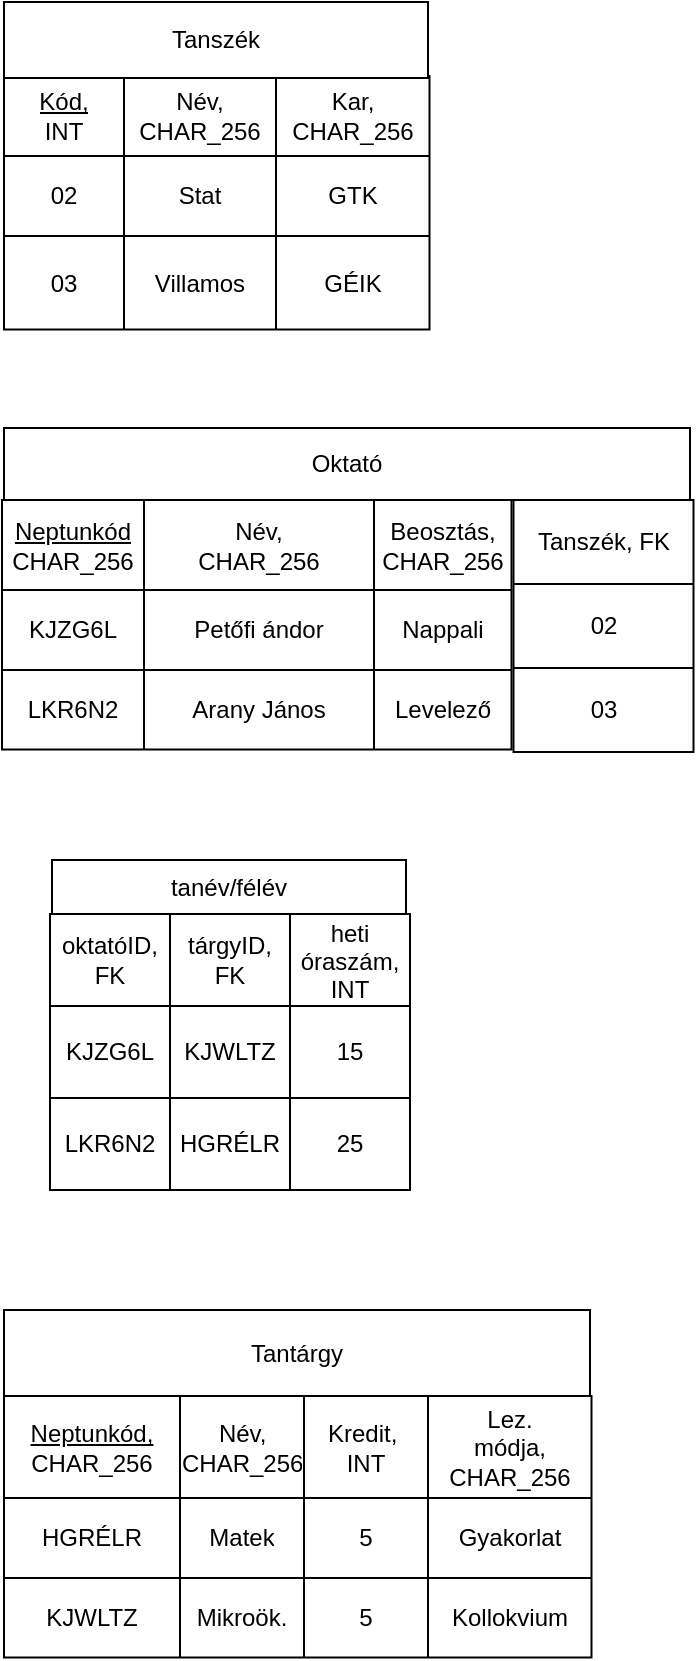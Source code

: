 <mxfile version="24.7.17">
  <diagram name="1 oldal" id="eRB78kxdA_-acVtaI3r9">
    <mxGraphModel dx="872" dy="1229" grid="0" gridSize="10" guides="1" tooltips="1" connect="1" arrows="1" fold="1" page="0" pageScale="1" pageWidth="827" pageHeight="1169" math="0" shadow="0">
      <root>
        <mxCell id="0" />
        <mxCell id="1" parent="0" />
        <mxCell id="7Y2KfVwibz40B6zg1a-U-26" value="" style="shape=table;startSize=0;container=1;collapsible=0;childLayout=tableLayout;" vertex="1" parent="1">
          <mxGeometry x="-43" y="-154" width="212.75" height="126.75" as="geometry" />
        </mxCell>
        <mxCell id="7Y2KfVwibz40B6zg1a-U-27" value="" style="shape=tableRow;horizontal=0;startSize=0;swimlaneHead=0;swimlaneBody=0;strokeColor=inherit;top=0;left=0;bottom=0;right=0;collapsible=0;dropTarget=0;fillColor=none;points=[[0,0.5],[1,0.5]];portConstraint=eastwest;" vertex="1" parent="7Y2KfVwibz40B6zg1a-U-26">
          <mxGeometry width="212.75" height="40" as="geometry" />
        </mxCell>
        <mxCell id="7Y2KfVwibz40B6zg1a-U-28" value="&lt;u&gt;Kód,&lt;/u&gt;&lt;div&gt;INT&lt;/div&gt;" style="shape=partialRectangle;html=1;whiteSpace=wrap;connectable=0;strokeColor=inherit;overflow=hidden;fillColor=none;top=0;left=0;bottom=0;right=0;pointerEvents=1;" vertex="1" parent="7Y2KfVwibz40B6zg1a-U-27">
          <mxGeometry width="60" height="40" as="geometry">
            <mxRectangle width="60" height="40" as="alternateBounds" />
          </mxGeometry>
        </mxCell>
        <mxCell id="7Y2KfVwibz40B6zg1a-U-29" value="Név,&lt;div&gt;CHAR_256&lt;br&gt;&lt;/div&gt;" style="shape=partialRectangle;html=1;whiteSpace=wrap;connectable=0;strokeColor=inherit;overflow=hidden;fillColor=none;top=0;left=0;bottom=0;right=0;pointerEvents=1;" vertex="1" parent="7Y2KfVwibz40B6zg1a-U-27">
          <mxGeometry x="60" width="76" height="40" as="geometry">
            <mxRectangle width="76" height="40" as="alternateBounds" />
          </mxGeometry>
        </mxCell>
        <mxCell id="7Y2KfVwibz40B6zg1a-U-30" value="Kar,&lt;div&gt;CHAR_256&lt;br&gt;&lt;/div&gt;" style="shape=partialRectangle;html=1;whiteSpace=wrap;connectable=0;strokeColor=inherit;overflow=hidden;fillColor=none;top=0;left=0;bottom=0;right=0;pointerEvents=1;" vertex="1" parent="7Y2KfVwibz40B6zg1a-U-27">
          <mxGeometry x="136" width="77" height="40" as="geometry">
            <mxRectangle width="77" height="40" as="alternateBounds" />
          </mxGeometry>
        </mxCell>
        <mxCell id="7Y2KfVwibz40B6zg1a-U-31" value="" style="shape=tableRow;horizontal=0;startSize=0;swimlaneHead=0;swimlaneBody=0;strokeColor=inherit;top=0;left=0;bottom=0;right=0;collapsible=0;dropTarget=0;fillColor=none;points=[[0,0.5],[1,0.5]];portConstraint=eastwest;" vertex="1" parent="7Y2KfVwibz40B6zg1a-U-26">
          <mxGeometry y="40" width="212.75" height="40" as="geometry" />
        </mxCell>
        <mxCell id="7Y2KfVwibz40B6zg1a-U-32" value="02" style="shape=partialRectangle;html=1;whiteSpace=wrap;connectable=0;strokeColor=inherit;overflow=hidden;fillColor=none;top=0;left=0;bottom=0;right=0;pointerEvents=1;" vertex="1" parent="7Y2KfVwibz40B6zg1a-U-31">
          <mxGeometry width="60" height="40" as="geometry">
            <mxRectangle width="60" height="40" as="alternateBounds" />
          </mxGeometry>
        </mxCell>
        <mxCell id="7Y2KfVwibz40B6zg1a-U-33" value="Stat" style="shape=partialRectangle;html=1;whiteSpace=wrap;connectable=0;strokeColor=inherit;overflow=hidden;fillColor=none;top=0;left=0;bottom=0;right=0;pointerEvents=1;" vertex="1" parent="7Y2KfVwibz40B6zg1a-U-31">
          <mxGeometry x="60" width="76" height="40" as="geometry">
            <mxRectangle width="76" height="40" as="alternateBounds" />
          </mxGeometry>
        </mxCell>
        <mxCell id="7Y2KfVwibz40B6zg1a-U-34" value="GTK" style="shape=partialRectangle;html=1;whiteSpace=wrap;connectable=0;strokeColor=inherit;overflow=hidden;fillColor=none;top=0;left=0;bottom=0;right=0;pointerEvents=1;" vertex="1" parent="7Y2KfVwibz40B6zg1a-U-31">
          <mxGeometry x="136" width="77" height="40" as="geometry">
            <mxRectangle width="77" height="40" as="alternateBounds" />
          </mxGeometry>
        </mxCell>
        <mxCell id="7Y2KfVwibz40B6zg1a-U-35" value="" style="shape=tableRow;horizontal=0;startSize=0;swimlaneHead=0;swimlaneBody=0;strokeColor=inherit;top=0;left=0;bottom=0;right=0;collapsible=0;dropTarget=0;fillColor=none;points=[[0,0.5],[1,0.5]];portConstraint=eastwest;" vertex="1" parent="7Y2KfVwibz40B6zg1a-U-26">
          <mxGeometry y="80" width="212.75" height="47" as="geometry" />
        </mxCell>
        <mxCell id="7Y2KfVwibz40B6zg1a-U-36" value="03" style="shape=partialRectangle;html=1;whiteSpace=wrap;connectable=0;strokeColor=inherit;overflow=hidden;fillColor=none;top=0;left=0;bottom=0;right=0;pointerEvents=1;" vertex="1" parent="7Y2KfVwibz40B6zg1a-U-35">
          <mxGeometry width="60" height="47" as="geometry">
            <mxRectangle width="60" height="47" as="alternateBounds" />
          </mxGeometry>
        </mxCell>
        <mxCell id="7Y2KfVwibz40B6zg1a-U-37" value="Villamos" style="shape=partialRectangle;html=1;whiteSpace=wrap;connectable=0;strokeColor=inherit;overflow=hidden;fillColor=none;top=0;left=0;bottom=0;right=0;pointerEvents=1;" vertex="1" parent="7Y2KfVwibz40B6zg1a-U-35">
          <mxGeometry x="60" width="76" height="47" as="geometry">
            <mxRectangle width="76" height="47" as="alternateBounds" />
          </mxGeometry>
        </mxCell>
        <mxCell id="7Y2KfVwibz40B6zg1a-U-38" value="&#xa;&lt;span style=&quot;color: rgb(0, 0, 0); font-family: Helvetica; font-size: 12px; font-style: normal; font-variant-ligatures: normal; font-variant-caps: normal; font-weight: 400; letter-spacing: normal; orphans: 2; text-align: center; text-indent: 0px; text-transform: none; widows: 2; word-spacing: 0px; -webkit-text-stroke-width: 0px; white-space: normal; background-color: rgb(255, 255, 255); text-decoration-thickness: initial; text-decoration-style: initial; text-decoration-color: initial; display: inline !important; float: none;&quot;&gt;GÉIK&lt;/span&gt;&#xa;&#xa;" style="shape=partialRectangle;html=1;whiteSpace=wrap;connectable=0;strokeColor=inherit;overflow=hidden;fillColor=none;top=0;left=0;bottom=0;right=0;pointerEvents=1;" vertex="1" parent="7Y2KfVwibz40B6zg1a-U-35">
          <mxGeometry x="136" width="77" height="47" as="geometry">
            <mxRectangle width="77" height="47" as="alternateBounds" />
          </mxGeometry>
        </mxCell>
        <mxCell id="7Y2KfVwibz40B6zg1a-U-40" value="" style="shape=table;startSize=0;container=1;collapsible=0;childLayout=tableLayout;" vertex="1" parent="1">
          <mxGeometry x="-44" y="58" width="254.75" height="124.75" as="geometry" />
        </mxCell>
        <mxCell id="7Y2KfVwibz40B6zg1a-U-41" value="" style="shape=tableRow;horizontal=0;startSize=0;swimlaneHead=0;swimlaneBody=0;strokeColor=inherit;top=0;left=0;bottom=0;right=0;collapsible=0;dropTarget=0;fillColor=none;points=[[0,0.5],[1,0.5]];portConstraint=eastwest;" vertex="1" parent="7Y2KfVwibz40B6zg1a-U-40">
          <mxGeometry width="254.75" height="45" as="geometry" />
        </mxCell>
        <mxCell id="7Y2KfVwibz40B6zg1a-U-42" value="&lt;u&gt;Neptunkód&lt;/u&gt;&lt;div&gt;CHAR_256&lt;u&gt;&lt;br&gt;&lt;/u&gt;&lt;/div&gt;" style="shape=partialRectangle;html=1;whiteSpace=wrap;connectable=0;strokeColor=inherit;overflow=hidden;fillColor=none;top=0;left=0;bottom=0;right=0;pointerEvents=1;" vertex="1" parent="7Y2KfVwibz40B6zg1a-U-41">
          <mxGeometry width="71" height="45" as="geometry">
            <mxRectangle width="71" height="45" as="alternateBounds" />
          </mxGeometry>
        </mxCell>
        <mxCell id="7Y2KfVwibz40B6zg1a-U-43" value="Név,&lt;div&gt;CHAR_256&lt;/div&gt;" style="shape=partialRectangle;html=1;whiteSpace=wrap;connectable=0;strokeColor=inherit;overflow=hidden;fillColor=none;top=0;left=0;bottom=0;right=0;pointerEvents=1;" vertex="1" parent="7Y2KfVwibz40B6zg1a-U-41">
          <mxGeometry x="71" width="115" height="45" as="geometry">
            <mxRectangle width="115" height="45" as="alternateBounds" />
          </mxGeometry>
        </mxCell>
        <mxCell id="7Y2KfVwibz40B6zg1a-U-44" value="Beosztás,&lt;div&gt;CHAR_256&lt;/div&gt;" style="shape=partialRectangle;html=1;whiteSpace=wrap;connectable=0;strokeColor=inherit;overflow=hidden;fillColor=none;top=0;left=0;bottom=0;right=0;pointerEvents=1;" vertex="1" parent="7Y2KfVwibz40B6zg1a-U-41">
          <mxGeometry x="186" width="69" height="45" as="geometry">
            <mxRectangle width="69" height="45" as="alternateBounds" />
          </mxGeometry>
        </mxCell>
        <mxCell id="7Y2KfVwibz40B6zg1a-U-45" value="" style="shape=tableRow;horizontal=0;startSize=0;swimlaneHead=0;swimlaneBody=0;strokeColor=inherit;top=0;left=0;bottom=0;right=0;collapsible=0;dropTarget=0;fillColor=none;points=[[0,0.5],[1,0.5]];portConstraint=eastwest;" vertex="1" parent="7Y2KfVwibz40B6zg1a-U-40">
          <mxGeometry y="45" width="254.75" height="40" as="geometry" />
        </mxCell>
        <mxCell id="7Y2KfVwibz40B6zg1a-U-46" value="KJZG6L" style="shape=partialRectangle;html=1;whiteSpace=wrap;connectable=0;strokeColor=inherit;overflow=hidden;fillColor=none;top=0;left=0;bottom=0;right=0;pointerEvents=1;" vertex="1" parent="7Y2KfVwibz40B6zg1a-U-45">
          <mxGeometry width="71" height="40" as="geometry">
            <mxRectangle width="71" height="40" as="alternateBounds" />
          </mxGeometry>
        </mxCell>
        <mxCell id="7Y2KfVwibz40B6zg1a-U-47" value="Petőfi ándor" style="shape=partialRectangle;html=1;whiteSpace=wrap;connectable=0;strokeColor=inherit;overflow=hidden;fillColor=none;top=0;left=0;bottom=0;right=0;pointerEvents=1;" vertex="1" parent="7Y2KfVwibz40B6zg1a-U-45">
          <mxGeometry x="71" width="115" height="40" as="geometry">
            <mxRectangle width="115" height="40" as="alternateBounds" />
          </mxGeometry>
        </mxCell>
        <mxCell id="7Y2KfVwibz40B6zg1a-U-48" value="Nappali" style="shape=partialRectangle;html=1;whiteSpace=wrap;connectable=0;strokeColor=inherit;overflow=hidden;fillColor=none;top=0;left=0;bottom=0;right=0;pointerEvents=1;" vertex="1" parent="7Y2KfVwibz40B6zg1a-U-45">
          <mxGeometry x="186" width="69" height="40" as="geometry">
            <mxRectangle width="69" height="40" as="alternateBounds" />
          </mxGeometry>
        </mxCell>
        <mxCell id="7Y2KfVwibz40B6zg1a-U-49" value="" style="shape=tableRow;horizontal=0;startSize=0;swimlaneHead=0;swimlaneBody=0;strokeColor=inherit;top=0;left=0;bottom=0;right=0;collapsible=0;dropTarget=0;fillColor=none;points=[[0,0.5],[1,0.5]];portConstraint=eastwest;" vertex="1" parent="7Y2KfVwibz40B6zg1a-U-40">
          <mxGeometry y="85" width="254.75" height="40" as="geometry" />
        </mxCell>
        <mxCell id="7Y2KfVwibz40B6zg1a-U-50" value="LKR6N2" style="shape=partialRectangle;html=1;whiteSpace=wrap;connectable=0;strokeColor=inherit;overflow=hidden;fillColor=none;top=0;left=0;bottom=0;right=0;pointerEvents=1;" vertex="1" parent="7Y2KfVwibz40B6zg1a-U-49">
          <mxGeometry width="71" height="40" as="geometry">
            <mxRectangle width="71" height="40" as="alternateBounds" />
          </mxGeometry>
        </mxCell>
        <mxCell id="7Y2KfVwibz40B6zg1a-U-51" value="Arany János" style="shape=partialRectangle;html=1;whiteSpace=wrap;connectable=0;strokeColor=inherit;overflow=hidden;fillColor=none;top=0;left=0;bottom=0;right=0;pointerEvents=1;" vertex="1" parent="7Y2KfVwibz40B6zg1a-U-49">
          <mxGeometry x="71" width="115" height="40" as="geometry">
            <mxRectangle width="115" height="40" as="alternateBounds" />
          </mxGeometry>
        </mxCell>
        <mxCell id="7Y2KfVwibz40B6zg1a-U-52" value="Levelező" style="shape=partialRectangle;html=1;whiteSpace=wrap;connectable=0;strokeColor=inherit;overflow=hidden;fillColor=none;top=0;left=0;bottom=0;right=0;pointerEvents=1;" vertex="1" parent="7Y2KfVwibz40B6zg1a-U-49">
          <mxGeometry x="186" width="69" height="40" as="geometry">
            <mxRectangle width="69" height="40" as="alternateBounds" />
          </mxGeometry>
        </mxCell>
        <mxCell id="7Y2KfVwibz40B6zg1a-U-55" value="" style="shape=table;startSize=0;container=1;collapsible=0;childLayout=tableLayout;" vertex="1" parent="1">
          <mxGeometry x="-43" y="506" width="293.75" height="130.75" as="geometry" />
        </mxCell>
        <mxCell id="7Y2KfVwibz40B6zg1a-U-56" value="" style="shape=tableRow;horizontal=0;startSize=0;swimlaneHead=0;swimlaneBody=0;strokeColor=inherit;top=0;left=0;bottom=0;right=0;collapsible=0;dropTarget=0;fillColor=none;points=[[0,0.5],[1,0.5]];portConstraint=eastwest;" vertex="1" parent="7Y2KfVwibz40B6zg1a-U-55">
          <mxGeometry width="293.75" height="51" as="geometry" />
        </mxCell>
        <mxCell id="7Y2KfVwibz40B6zg1a-U-57" value="&lt;u&gt;Neptunkód,&lt;/u&gt;&lt;div&gt;CHAR_256&lt;/div&gt;" style="shape=partialRectangle;html=1;whiteSpace=wrap;connectable=0;strokeColor=inherit;overflow=hidden;fillColor=none;top=0;left=0;bottom=0;right=0;pointerEvents=1;" vertex="1" parent="7Y2KfVwibz40B6zg1a-U-56">
          <mxGeometry width="88" height="51" as="geometry">
            <mxRectangle width="88" height="51" as="alternateBounds" />
          </mxGeometry>
        </mxCell>
        <mxCell id="7Y2KfVwibz40B6zg1a-U-58" value="Név,&lt;div&gt;CHAR_256&lt;/div&gt;" style="shape=partialRectangle;html=1;whiteSpace=wrap;connectable=0;strokeColor=inherit;overflow=hidden;fillColor=none;top=0;left=0;bottom=0;right=0;pointerEvents=1;" vertex="1" parent="7Y2KfVwibz40B6zg1a-U-56">
          <mxGeometry x="88" width="62" height="51" as="geometry">
            <mxRectangle width="62" height="51" as="alternateBounds" />
          </mxGeometry>
        </mxCell>
        <mxCell id="7Y2KfVwibz40B6zg1a-U-59" value="Kredit,&amp;nbsp;&lt;div&gt;INT&lt;/div&gt;" style="shape=partialRectangle;html=1;whiteSpace=wrap;connectable=0;strokeColor=inherit;overflow=hidden;fillColor=none;top=0;left=0;bottom=0;right=0;pointerEvents=1;" vertex="1" parent="7Y2KfVwibz40B6zg1a-U-56">
          <mxGeometry x="150" width="62" height="51" as="geometry">
            <mxRectangle width="62" height="51" as="alternateBounds" />
          </mxGeometry>
        </mxCell>
        <mxCell id="7Y2KfVwibz40B6zg1a-U-60" value="Lez.&lt;div&gt;módja,&lt;/div&gt;&lt;div&gt;CHAR_256&lt;/div&gt;" style="shape=partialRectangle;html=1;whiteSpace=wrap;connectable=0;strokeColor=inherit;overflow=hidden;fillColor=none;top=0;left=0;bottom=0;right=0;pointerEvents=1;" vertex="1" parent="7Y2KfVwibz40B6zg1a-U-56">
          <mxGeometry x="212" width="82" height="51" as="geometry">
            <mxRectangle width="82" height="51" as="alternateBounds" />
          </mxGeometry>
        </mxCell>
        <mxCell id="7Y2KfVwibz40B6zg1a-U-61" value="" style="shape=tableRow;horizontal=0;startSize=0;swimlaneHead=0;swimlaneBody=0;strokeColor=inherit;top=0;left=0;bottom=0;right=0;collapsible=0;dropTarget=0;fillColor=none;points=[[0,0.5],[1,0.5]];portConstraint=eastwest;" vertex="1" parent="7Y2KfVwibz40B6zg1a-U-55">
          <mxGeometry y="51" width="293.75" height="40" as="geometry" />
        </mxCell>
        <mxCell id="7Y2KfVwibz40B6zg1a-U-62" value="HGRÉLR" style="shape=partialRectangle;html=1;whiteSpace=wrap;connectable=0;strokeColor=inherit;overflow=hidden;fillColor=none;top=0;left=0;bottom=0;right=0;pointerEvents=1;" vertex="1" parent="7Y2KfVwibz40B6zg1a-U-61">
          <mxGeometry width="88" height="40" as="geometry">
            <mxRectangle width="88" height="40" as="alternateBounds" />
          </mxGeometry>
        </mxCell>
        <mxCell id="7Y2KfVwibz40B6zg1a-U-63" value="Matek" style="shape=partialRectangle;html=1;whiteSpace=wrap;connectable=0;strokeColor=inherit;overflow=hidden;fillColor=none;top=0;left=0;bottom=0;right=0;pointerEvents=1;" vertex="1" parent="7Y2KfVwibz40B6zg1a-U-61">
          <mxGeometry x="88" width="62" height="40" as="geometry">
            <mxRectangle width="62" height="40" as="alternateBounds" />
          </mxGeometry>
        </mxCell>
        <mxCell id="7Y2KfVwibz40B6zg1a-U-64" value="5" style="shape=partialRectangle;html=1;whiteSpace=wrap;connectable=0;strokeColor=inherit;overflow=hidden;fillColor=none;top=0;left=0;bottom=0;right=0;pointerEvents=1;" vertex="1" parent="7Y2KfVwibz40B6zg1a-U-61">
          <mxGeometry x="150" width="62" height="40" as="geometry">
            <mxRectangle width="62" height="40" as="alternateBounds" />
          </mxGeometry>
        </mxCell>
        <mxCell id="7Y2KfVwibz40B6zg1a-U-65" value="Gyakorlat" style="shape=partialRectangle;html=1;whiteSpace=wrap;connectable=0;strokeColor=inherit;overflow=hidden;fillColor=none;top=0;left=0;bottom=0;right=0;pointerEvents=1;" vertex="1" parent="7Y2KfVwibz40B6zg1a-U-61">
          <mxGeometry x="212" width="82" height="40" as="geometry">
            <mxRectangle width="82" height="40" as="alternateBounds" />
          </mxGeometry>
        </mxCell>
        <mxCell id="7Y2KfVwibz40B6zg1a-U-66" value="" style="shape=tableRow;horizontal=0;startSize=0;swimlaneHead=0;swimlaneBody=0;strokeColor=inherit;top=0;left=0;bottom=0;right=0;collapsible=0;dropTarget=0;fillColor=none;points=[[0,0.5],[1,0.5]];portConstraint=eastwest;" vertex="1" parent="7Y2KfVwibz40B6zg1a-U-55">
          <mxGeometry y="91" width="293.75" height="40" as="geometry" />
        </mxCell>
        <mxCell id="7Y2KfVwibz40B6zg1a-U-67" value="KJWLTZ" style="shape=partialRectangle;html=1;whiteSpace=wrap;connectable=0;strokeColor=inherit;overflow=hidden;fillColor=none;top=0;left=0;bottom=0;right=0;pointerEvents=1;" vertex="1" parent="7Y2KfVwibz40B6zg1a-U-66">
          <mxGeometry width="88" height="40" as="geometry">
            <mxRectangle width="88" height="40" as="alternateBounds" />
          </mxGeometry>
        </mxCell>
        <mxCell id="7Y2KfVwibz40B6zg1a-U-68" value="Mikroök." style="shape=partialRectangle;html=1;whiteSpace=wrap;connectable=0;strokeColor=inherit;overflow=hidden;fillColor=none;top=0;left=0;bottom=0;right=0;pointerEvents=1;" vertex="1" parent="7Y2KfVwibz40B6zg1a-U-66">
          <mxGeometry x="88" width="62" height="40" as="geometry">
            <mxRectangle width="62" height="40" as="alternateBounds" />
          </mxGeometry>
        </mxCell>
        <mxCell id="7Y2KfVwibz40B6zg1a-U-69" value="5" style="shape=partialRectangle;html=1;whiteSpace=wrap;connectable=0;strokeColor=inherit;overflow=hidden;fillColor=none;top=0;left=0;bottom=0;right=0;pointerEvents=1;" vertex="1" parent="7Y2KfVwibz40B6zg1a-U-66">
          <mxGeometry x="150" width="62" height="40" as="geometry">
            <mxRectangle width="62" height="40" as="alternateBounds" />
          </mxGeometry>
        </mxCell>
        <mxCell id="7Y2KfVwibz40B6zg1a-U-70" value="Kollokvium" style="shape=partialRectangle;html=1;whiteSpace=wrap;connectable=0;strokeColor=inherit;overflow=hidden;fillColor=none;top=0;left=0;bottom=0;right=0;pointerEvents=1;" vertex="1" parent="7Y2KfVwibz40B6zg1a-U-66">
          <mxGeometry x="212" width="82" height="40" as="geometry">
            <mxRectangle width="82" height="40" as="alternateBounds" />
          </mxGeometry>
        </mxCell>
        <mxCell id="7Y2KfVwibz40B6zg1a-U-80" value="" style="shape=table;startSize=0;container=1;collapsible=0;childLayout=tableLayout;" vertex="1" parent="1">
          <mxGeometry x="211.75" y="58" width="90" height="126" as="geometry" />
        </mxCell>
        <mxCell id="7Y2KfVwibz40B6zg1a-U-81" value="" style="shape=tableRow;horizontal=0;startSize=0;swimlaneHead=0;swimlaneBody=0;strokeColor=inherit;top=0;left=0;bottom=0;right=0;collapsible=0;dropTarget=0;fillColor=none;points=[[0,0.5],[1,0.5]];portConstraint=eastwest;" vertex="1" parent="7Y2KfVwibz40B6zg1a-U-80">
          <mxGeometry width="90" height="42" as="geometry" />
        </mxCell>
        <mxCell id="7Y2KfVwibz40B6zg1a-U-82" value="Tanszék, FK" style="shape=partialRectangle;html=1;whiteSpace=wrap;connectable=0;strokeColor=inherit;overflow=hidden;fillColor=none;top=0;left=0;bottom=0;right=0;pointerEvents=1;" vertex="1" parent="7Y2KfVwibz40B6zg1a-U-81">
          <mxGeometry width="90" height="42" as="geometry">
            <mxRectangle width="90" height="42" as="alternateBounds" />
          </mxGeometry>
        </mxCell>
        <mxCell id="7Y2KfVwibz40B6zg1a-U-83" value="" style="shape=tableRow;horizontal=0;startSize=0;swimlaneHead=0;swimlaneBody=0;strokeColor=inherit;top=0;left=0;bottom=0;right=0;collapsible=0;dropTarget=0;fillColor=none;points=[[0,0.5],[1,0.5]];portConstraint=eastwest;" vertex="1" parent="7Y2KfVwibz40B6zg1a-U-80">
          <mxGeometry y="42" width="90" height="42" as="geometry" />
        </mxCell>
        <mxCell id="7Y2KfVwibz40B6zg1a-U-84" value="02" style="shape=partialRectangle;html=1;whiteSpace=wrap;connectable=0;strokeColor=inherit;overflow=hidden;fillColor=none;top=0;left=0;bottom=0;right=0;pointerEvents=1;" vertex="1" parent="7Y2KfVwibz40B6zg1a-U-83">
          <mxGeometry width="90" height="42" as="geometry">
            <mxRectangle width="90" height="42" as="alternateBounds" />
          </mxGeometry>
        </mxCell>
        <mxCell id="7Y2KfVwibz40B6zg1a-U-85" value="" style="shape=tableRow;horizontal=0;startSize=0;swimlaneHead=0;swimlaneBody=0;strokeColor=inherit;top=0;left=0;bottom=0;right=0;collapsible=0;dropTarget=0;fillColor=none;points=[[0,0.5],[1,0.5]];portConstraint=eastwest;" vertex="1" parent="7Y2KfVwibz40B6zg1a-U-80">
          <mxGeometry y="84" width="90" height="42" as="geometry" />
        </mxCell>
        <mxCell id="7Y2KfVwibz40B6zg1a-U-86" value="03" style="shape=partialRectangle;html=1;whiteSpace=wrap;connectable=0;strokeColor=inherit;overflow=hidden;fillColor=none;top=0;left=0;bottom=0;right=0;pointerEvents=1;" vertex="1" parent="7Y2KfVwibz40B6zg1a-U-85">
          <mxGeometry width="90" height="42" as="geometry">
            <mxRectangle width="90" height="42" as="alternateBounds" />
          </mxGeometry>
        </mxCell>
        <mxCell id="7Y2KfVwibz40B6zg1a-U-88" value="" style="shape=table;startSize=0;container=1;collapsible=0;childLayout=tableLayout;" vertex="1" parent="1">
          <mxGeometry x="-20" y="265" width="180" height="138" as="geometry" />
        </mxCell>
        <mxCell id="7Y2KfVwibz40B6zg1a-U-89" value="" style="shape=tableRow;horizontal=0;startSize=0;swimlaneHead=0;swimlaneBody=0;strokeColor=inherit;top=0;left=0;bottom=0;right=0;collapsible=0;dropTarget=0;fillColor=none;points=[[0,0.5],[1,0.5]];portConstraint=eastwest;" vertex="1" parent="7Y2KfVwibz40B6zg1a-U-88">
          <mxGeometry width="180" height="46" as="geometry" />
        </mxCell>
        <mxCell id="7Y2KfVwibz40B6zg1a-U-90" value="oktatóID,&lt;div&gt;FK&lt;/div&gt;" style="shape=partialRectangle;html=1;whiteSpace=wrap;connectable=0;strokeColor=inherit;overflow=hidden;fillColor=none;top=0;left=0;bottom=0;right=0;pointerEvents=1;" vertex="1" parent="7Y2KfVwibz40B6zg1a-U-89">
          <mxGeometry width="60" height="46" as="geometry">
            <mxRectangle width="60" height="46" as="alternateBounds" />
          </mxGeometry>
        </mxCell>
        <mxCell id="7Y2KfVwibz40B6zg1a-U-91" value="tárgyID,&lt;div&gt;FK&lt;/div&gt;" style="shape=partialRectangle;html=1;whiteSpace=wrap;connectable=0;strokeColor=inherit;overflow=hidden;fillColor=none;top=0;left=0;bottom=0;right=0;pointerEvents=1;" vertex="1" parent="7Y2KfVwibz40B6zg1a-U-89">
          <mxGeometry x="60" width="60" height="46" as="geometry">
            <mxRectangle width="60" height="46" as="alternateBounds" />
          </mxGeometry>
        </mxCell>
        <mxCell id="7Y2KfVwibz40B6zg1a-U-92" value="heti óraszám,&lt;div&gt;INT&lt;/div&gt;" style="shape=partialRectangle;html=1;whiteSpace=wrap;connectable=0;strokeColor=inherit;overflow=hidden;fillColor=none;top=0;left=0;bottom=0;right=0;pointerEvents=1;" vertex="1" parent="7Y2KfVwibz40B6zg1a-U-89">
          <mxGeometry x="120" width="60" height="46" as="geometry">
            <mxRectangle width="60" height="46" as="alternateBounds" />
          </mxGeometry>
        </mxCell>
        <mxCell id="7Y2KfVwibz40B6zg1a-U-93" value="" style="shape=tableRow;horizontal=0;startSize=0;swimlaneHead=0;swimlaneBody=0;strokeColor=inherit;top=0;left=0;bottom=0;right=0;collapsible=0;dropTarget=0;fillColor=none;points=[[0,0.5],[1,0.5]];portConstraint=eastwest;" vertex="1" parent="7Y2KfVwibz40B6zg1a-U-88">
          <mxGeometry y="46" width="180" height="46" as="geometry" />
        </mxCell>
        <mxCell id="7Y2KfVwibz40B6zg1a-U-94" value="KJZG6L" style="shape=partialRectangle;html=1;whiteSpace=wrap;connectable=0;strokeColor=inherit;overflow=hidden;fillColor=none;top=0;left=0;bottom=0;right=0;pointerEvents=1;" vertex="1" parent="7Y2KfVwibz40B6zg1a-U-93">
          <mxGeometry width="60" height="46" as="geometry">
            <mxRectangle width="60" height="46" as="alternateBounds" />
          </mxGeometry>
        </mxCell>
        <mxCell id="7Y2KfVwibz40B6zg1a-U-95" value="KJWLTZ" style="shape=partialRectangle;html=1;whiteSpace=wrap;connectable=0;strokeColor=inherit;overflow=hidden;fillColor=none;top=0;left=0;bottom=0;right=0;pointerEvents=1;" vertex="1" parent="7Y2KfVwibz40B6zg1a-U-93">
          <mxGeometry x="60" width="60" height="46" as="geometry">
            <mxRectangle width="60" height="46" as="alternateBounds" />
          </mxGeometry>
        </mxCell>
        <mxCell id="7Y2KfVwibz40B6zg1a-U-96" value="15" style="shape=partialRectangle;html=1;whiteSpace=wrap;connectable=0;strokeColor=inherit;overflow=hidden;fillColor=none;top=0;left=0;bottom=0;right=0;pointerEvents=1;" vertex="1" parent="7Y2KfVwibz40B6zg1a-U-93">
          <mxGeometry x="120" width="60" height="46" as="geometry">
            <mxRectangle width="60" height="46" as="alternateBounds" />
          </mxGeometry>
        </mxCell>
        <mxCell id="7Y2KfVwibz40B6zg1a-U-97" value="" style="shape=tableRow;horizontal=0;startSize=0;swimlaneHead=0;swimlaneBody=0;strokeColor=inherit;top=0;left=0;bottom=0;right=0;collapsible=0;dropTarget=0;fillColor=none;points=[[0,0.5],[1,0.5]];portConstraint=eastwest;" vertex="1" parent="7Y2KfVwibz40B6zg1a-U-88">
          <mxGeometry y="92" width="180" height="46" as="geometry" />
        </mxCell>
        <mxCell id="7Y2KfVwibz40B6zg1a-U-98" value="LKR6N2" style="shape=partialRectangle;html=1;whiteSpace=wrap;connectable=0;strokeColor=inherit;overflow=hidden;fillColor=none;top=0;left=0;bottom=0;right=0;pointerEvents=1;" vertex="1" parent="7Y2KfVwibz40B6zg1a-U-97">
          <mxGeometry width="60" height="46" as="geometry">
            <mxRectangle width="60" height="46" as="alternateBounds" />
          </mxGeometry>
        </mxCell>
        <mxCell id="7Y2KfVwibz40B6zg1a-U-99" value="HGRÉLR" style="shape=partialRectangle;html=1;whiteSpace=wrap;connectable=0;strokeColor=inherit;overflow=hidden;fillColor=none;top=0;left=0;bottom=0;right=0;pointerEvents=1;" vertex="1" parent="7Y2KfVwibz40B6zg1a-U-97">
          <mxGeometry x="60" width="60" height="46" as="geometry">
            <mxRectangle width="60" height="46" as="alternateBounds" />
          </mxGeometry>
        </mxCell>
        <mxCell id="7Y2KfVwibz40B6zg1a-U-100" value="25" style="shape=partialRectangle;html=1;whiteSpace=wrap;connectable=0;strokeColor=inherit;overflow=hidden;fillColor=none;top=0;left=0;bottom=0;right=0;pointerEvents=1;" vertex="1" parent="7Y2KfVwibz40B6zg1a-U-97">
          <mxGeometry x="120" width="60" height="46" as="geometry">
            <mxRectangle width="60" height="46" as="alternateBounds" />
          </mxGeometry>
        </mxCell>
        <mxCell id="7Y2KfVwibz40B6zg1a-U-101" value="Tantárgy" style="rounded=0;whiteSpace=wrap;html=1;" vertex="1" parent="1">
          <mxGeometry x="-43" y="463" width="293" height="43" as="geometry" />
        </mxCell>
        <mxCell id="7Y2KfVwibz40B6zg1a-U-102" value="tanév/félév" style="rounded=0;whiteSpace=wrap;html=1;" vertex="1" parent="1">
          <mxGeometry x="-19" y="238" width="177" height="27" as="geometry" />
        </mxCell>
        <mxCell id="7Y2KfVwibz40B6zg1a-U-103" value="Oktató" style="rounded=0;whiteSpace=wrap;html=1;" vertex="1" parent="1">
          <mxGeometry x="-43" y="22" width="343" height="36" as="geometry" />
        </mxCell>
        <mxCell id="7Y2KfVwibz40B6zg1a-U-104" value="Tanszék" style="rounded=0;whiteSpace=wrap;html=1;" vertex="1" parent="1">
          <mxGeometry x="-43" y="-191" width="212" height="38" as="geometry" />
        </mxCell>
      </root>
    </mxGraphModel>
  </diagram>
</mxfile>
